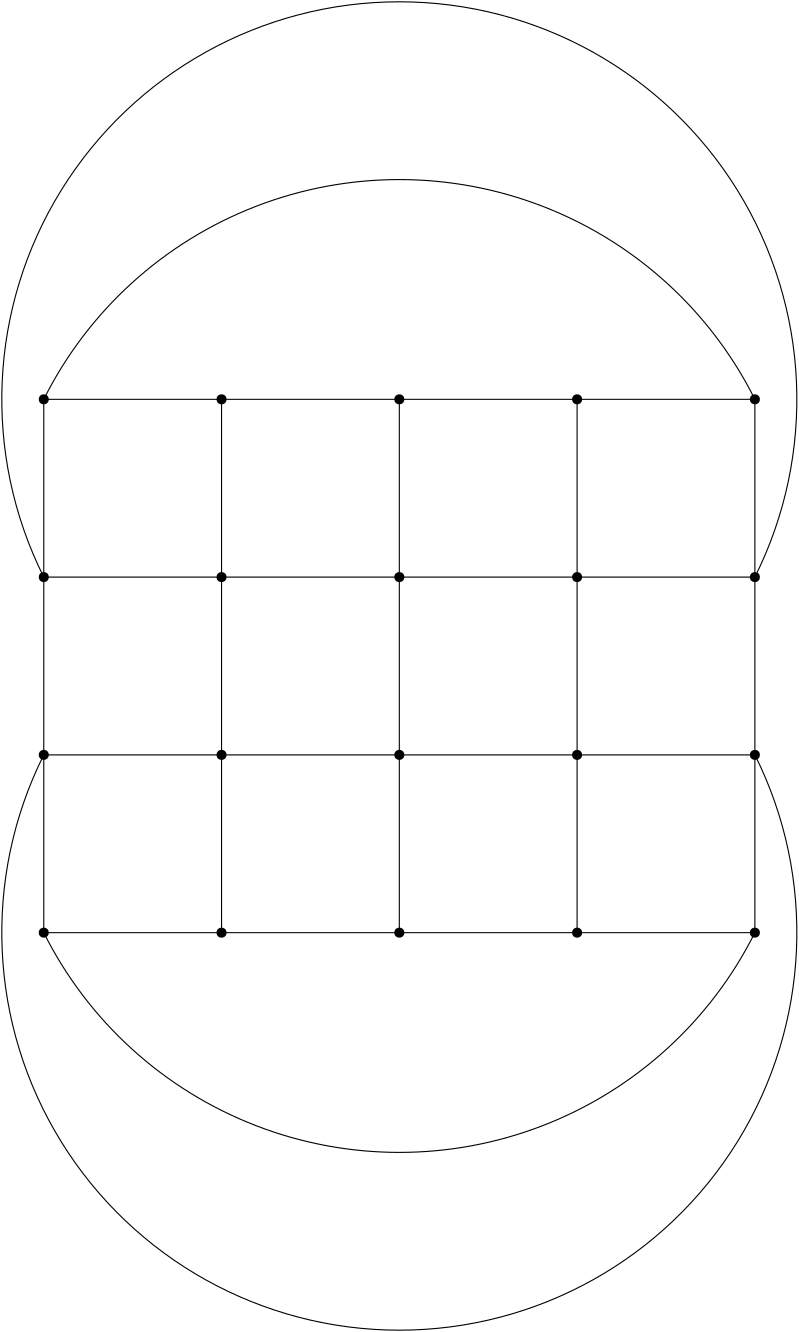 <?xml version="1.0"?>
<!DOCTYPE ipe SYSTEM "ipe.dtd">
<ipe version="70206" creator="Ipe 7.2.7">
<info created="D:20190510110722" modified="D:20190515123445"/>
<ipestyle name="basic">
<symbol name="arrow/arc(spx)">
<path stroke="sym-stroke" fill="sym-stroke" pen="sym-pen">
0 0 m
-1 0.333 l
-1 -0.333 l
h
</path>
</symbol>
<symbol name="arrow/farc(spx)">
<path stroke="sym-stroke" fill="white" pen="sym-pen">
0 0 m
-1 0.333 l
-1 -0.333 l
h
</path>
</symbol>
<symbol name="arrow/ptarc(spx)">
<path stroke="sym-stroke" fill="sym-stroke" pen="sym-pen">
0 0 m
-1 0.333 l
-0.8 0 l
-1 -0.333 l
h
</path>
</symbol>
<symbol name="arrow/fptarc(spx)">
<path stroke="sym-stroke" fill="white" pen="sym-pen">
0 0 m
-1 0.333 l
-0.8 0 l
-1 -0.333 l
h
</path>
</symbol>
<symbol name="mark/circle(sx)" transformations="translations">
<path fill="sym-stroke">
0.6 0 0 0.6 0 0 e
0.4 0 0 0.4 0 0 e
</path>
</symbol>
<symbol name="mark/disk(sx)" transformations="translations">
<path fill="sym-stroke">
0.6 0 0 0.6 0 0 e
</path>
</symbol>
<symbol name="mark/fdisk(sfx)" transformations="translations">
<group>
<path fill="sym-fill">
0.5 0 0 0.5 0 0 e
</path>
<path fill="sym-stroke" fillrule="eofill">
0.6 0 0 0.6 0 0 e
0.4 0 0 0.4 0 0 e
</path>
</group>
</symbol>
<symbol name="mark/box(sx)" transformations="translations">
<path fill="sym-stroke" fillrule="eofill">
-0.6 -0.6 m
0.6 -0.6 l
0.6 0.6 l
-0.6 0.6 l
h
-0.4 -0.4 m
0.4 -0.4 l
0.4 0.4 l
-0.4 0.4 l
h
</path>
</symbol>
<symbol name="mark/square(sx)" transformations="translations">
<path fill="sym-stroke">
-0.6 -0.6 m
0.6 -0.6 l
0.6 0.6 l
-0.6 0.6 l
h
</path>
</symbol>
<symbol name="mark/fsquare(sfx)" transformations="translations">
<group>
<path fill="sym-fill">
-0.5 -0.5 m
0.5 -0.5 l
0.5 0.5 l
-0.5 0.5 l
h
</path>
<path fill="sym-stroke" fillrule="eofill">
-0.6 -0.6 m
0.6 -0.6 l
0.6 0.6 l
-0.6 0.6 l
h
-0.4 -0.4 m
0.4 -0.4 l
0.4 0.4 l
-0.4 0.4 l
h
</path>
</group>
</symbol>
<symbol name="mark/cross(sx)" transformations="translations">
<group>
<path fill="sym-stroke">
-0.43 -0.57 m
0.57 0.43 l
0.43 0.57 l
-0.57 -0.43 l
h
</path>
<path fill="sym-stroke">
-0.43 0.57 m
0.57 -0.43 l
0.43 -0.57 l
-0.57 0.43 l
h
</path>
</group>
</symbol>
<symbol name="arrow/fnormal(spx)">
<path stroke="sym-stroke" fill="white" pen="sym-pen">
0 0 m
-1 0.333 l
-1 -0.333 l
h
</path>
</symbol>
<symbol name="arrow/pointed(spx)">
<path stroke="sym-stroke" fill="sym-stroke" pen="sym-pen">
0 0 m
-1 0.333 l
-0.8 0 l
-1 -0.333 l
h
</path>
</symbol>
<symbol name="arrow/fpointed(spx)">
<path stroke="sym-stroke" fill="white" pen="sym-pen">
0 0 m
-1 0.333 l
-0.8 0 l
-1 -0.333 l
h
</path>
</symbol>
<symbol name="arrow/linear(spx)">
<path stroke="sym-stroke" pen="sym-pen">
-1 0.333 m
0 0 l
-1 -0.333 l
</path>
</symbol>
<symbol name="arrow/fdouble(spx)">
<path stroke="sym-stroke" fill="white" pen="sym-pen">
0 0 m
-1 0.333 l
-1 -0.333 l
h
-1 0 m
-2 0.333 l
-2 -0.333 l
h
</path>
</symbol>
<symbol name="arrow/double(spx)">
<path stroke="sym-stroke" fill="sym-stroke" pen="sym-pen">
0 0 m
-1 0.333 l
-1 -0.333 l
h
-1 0 m
-2 0.333 l
-2 -0.333 l
h
</path>
</symbol>
<pen name="heavier" value="0.8"/>
<pen name="fat" value="1.2"/>
<pen name="ultrafat" value="2"/>
<symbolsize name="large" value="5"/>
<symbolsize name="small" value="2"/>
<symbolsize name="tiny" value="1.1"/>
<arrowsize name="large" value="10"/>
<arrowsize name="small" value="5"/>
<arrowsize name="tiny" value="3"/>
<color name="red" value="1 0 0"/>
<color name="green" value="0 1 0"/>
<color name="blue" value="0 0 1"/>
<color name="yellow" value="1 1 0"/>
<color name="orange" value="1 0.647 0"/>
<color name="gold" value="1 0.843 0"/>
<color name="purple" value="0.627 0.125 0.941"/>
<color name="gray" value="0.745"/>
<color name="brown" value="0.647 0.165 0.165"/>
<color name="navy" value="0 0 0.502"/>
<color name="pink" value="1 0.753 0.796"/>
<color name="seagreen" value="0.18 0.545 0.341"/>
<color name="turquoise" value="0.251 0.878 0.816"/>
<color name="violet" value="0.933 0.51 0.933"/>
<color name="darkblue" value="0 0 0.545"/>
<color name="darkcyan" value="0 0.545 0.545"/>
<color name="darkgray" value="0.663"/>
<color name="darkgreen" value="0 0.392 0"/>
<color name="darkmagenta" value="0.545 0 0.545"/>
<color name="darkorange" value="1 0.549 0"/>
<color name="darkred" value="0.545 0 0"/>
<color name="lightblue" value="0.678 0.847 0.902"/>
<color name="lightcyan" value="0.878 1 1"/>
<color name="lightgray" value="0.827"/>
<color name="lightgreen" value="0.565 0.933 0.565"/>
<color name="lightyellow" value="1 1 0.878"/>
<dashstyle name="dashed" value="[4] 0"/>
<dashstyle name="dotted" value="[1 3] 0"/>
<dashstyle name="dash dotted" value="[4 2 1 2] 0"/>
<dashstyle name="dash dot dotted" value="[4 2 1 2 1 2] 0"/>
<textsize name="large" value="\large"/>
<textsize name="small" value="\small"/>
<textsize name="tiny" value="\tiny"/>
<textsize name="Large" value="\Large"/>
<textsize name="LARGE" value="\LARGE"/>
<textsize name="huge" value="\huge"/>
<textsize name="Huge" value="\Huge"/>
<textsize name="footnote" value="\footnotesize"/>
<textstyle name="center" begin="\begin{center}" end="\end{center}"/>
<textstyle name="itemize" begin="\begin{itemize}" end="\end{itemize}"/>
<textstyle name="item" begin="\begin{itemize}\item{}" end="\end{itemize}"/>
<gridsize name="4 pts" value="4"/>
<gridsize name="8 pts (~3 mm)" value="8"/>
<gridsize name="16 pts (~6 mm)" value="16"/>
<gridsize name="32 pts (~12 mm)" value="32"/>
<gridsize name="10 pts (~3.5 mm)" value="10"/>
<gridsize name="20 pts (~7 mm)" value="20"/>
<gridsize name="14 pts (~5 mm)" value="14"/>
<gridsize name="28 pts (~10 mm)" value="28"/>
<gridsize name="56 pts (~20 mm)" value="56"/>
<anglesize name="90 deg" value="90"/>
<anglesize name="60 deg" value="60"/>
<anglesize name="45 deg" value="45"/>
<anglesize name="30 deg" value="30"/>
<anglesize name="22.5 deg" value="22.5"/>
<opacity name="10%" value="0.1"/>
<opacity name="30%" value="0.3"/>
<opacity name="50%" value="0.5"/>
<opacity name="75%" value="0.75"/>
<tiling name="falling" angle="-60" step="4" width="1"/>
<tiling name="rising" angle="30" step="4" width="1"/>
</ipestyle>
<page>
<layer name="alpha"/>
<view layers="alpha" active="alpha"/>
<use layer="alpha" matrix="1 0 0 1 0 -128" name="mark/disk(sx)" pos="192 768" size="normal" stroke="black"/>
<use matrix="1 0 0 1 0 -128" name="mark/disk(sx)" pos="192 704" size="normal" stroke="black"/>
<use matrix="1 0 0 1 0 -128" name="mark/disk(sx)" pos="192 640" size="normal" stroke="black"/>
<use matrix="1 0 0 1 0 -128" name="mark/disk(sx)" pos="192 576" size="normal" stroke="black"/>
<use matrix="1 0 0 1 0 -128" name="mark/disk(sx)" pos="256 576" size="normal" stroke="black"/>
<use matrix="1 0 0 1 0 -128" name="mark/disk(sx)" pos="256 640" size="normal" stroke="black"/>
<use matrix="1 0 0 1 0 -128" name="mark/disk(sx)" pos="256 704" size="normal" stroke="black"/>
<use matrix="1 0 0 1 0 -128" name="mark/disk(sx)" pos="256 768" size="normal" stroke="black"/>
<use matrix="1 0 0 1 0 -128" name="mark/disk(sx)" pos="320 768" size="normal" stroke="black"/>
<use matrix="1 0 0 1 0 -128" name="mark/disk(sx)" pos="320 704" size="normal" stroke="black"/>
<use matrix="1 0 0 1 0 -128" name="mark/disk(sx)" pos="320 640" size="normal" stroke="black"/>
<use matrix="1 0 0 1 0 -128" name="mark/disk(sx)" pos="320 576" size="normal" stroke="black"/>
<use matrix="1 0 0 1 0 -128" name="mark/disk(sx)" pos="384 576" size="normal" stroke="black"/>
<use matrix="1 0 0 1 0 -128" name="mark/disk(sx)" pos="384 640" size="normal" stroke="black"/>
<use matrix="1 0 0 1 0 -128" name="mark/disk(sx)" pos="384 704" size="normal" stroke="black"/>
<use matrix="1 0 0 1 0 -128" name="mark/disk(sx)" pos="384 768" size="normal" stroke="black"/>
<use matrix="1 0 0 1 0 -128" name="mark/disk(sx)" pos="448 768" size="normal" stroke="black"/>
<use matrix="1 0 0 1 0 -128" name="mark/disk(sx)" pos="448 704" size="normal" stroke="black"/>
<use matrix="1 0 0 1 0 -128" name="mark/disk(sx)" pos="448 640" size="normal" stroke="black"/>
<use matrix="1 0 0 1 0 -128" name="mark/disk(sx)" pos="448 576" size="normal" stroke="black"/>
<path matrix="1 0 0 1 0 -128" stroke="black">
192 768 m
192 704 l
192 704 l
192 640 l
192 576 l
256 576 l
256 640 l
256 704 l
256 768 l
320 768 l
320 704 l
320 640 l
320 576 l
384 576 l
384 640 l
384 704 l
384 768 l
448 768 l
448 640 l
448 576 l
</path>
<path matrix="1 0 0 1 0 -128" stroke="black">
448 576 m
384 576 l
</path>
<path matrix="1 0 0 1 0 -128" stroke="black">
448 640 m
384 640 l
320 640 l
256 640 l
192 640 l
</path>
<path matrix="1 0 0 1 0 -128" stroke="black">
192 704 m
256 704 l
320 704 l
384 704 l
448 704 l
</path>
<path matrix="1 0 0 1 0 -128" stroke="black">
320 576 m
256 576 l
</path>
<path matrix="1 0 0 1 0 -128" stroke="black">
192 768 m
256 768 l
</path>
<path matrix="1 0 0 1 0 -128" stroke="black">
320 768 m
384 768 l
</path>
<path stroke="black">
192 640 m
143.108 0 0 -143.108 320 576 448 640 a
</path>
<path stroke="black">
192 576 m
143.108 0 0 -143.108 320 640 448 576 a
</path>
<path stroke="black">
192 448 m
143.108 0 0 143.108 320 512 448 448 a
</path>
<path stroke="black">
192 512 m
143.108 0 0 143.108 320 448 448 512 a
</path>
</page>
</ipe>
